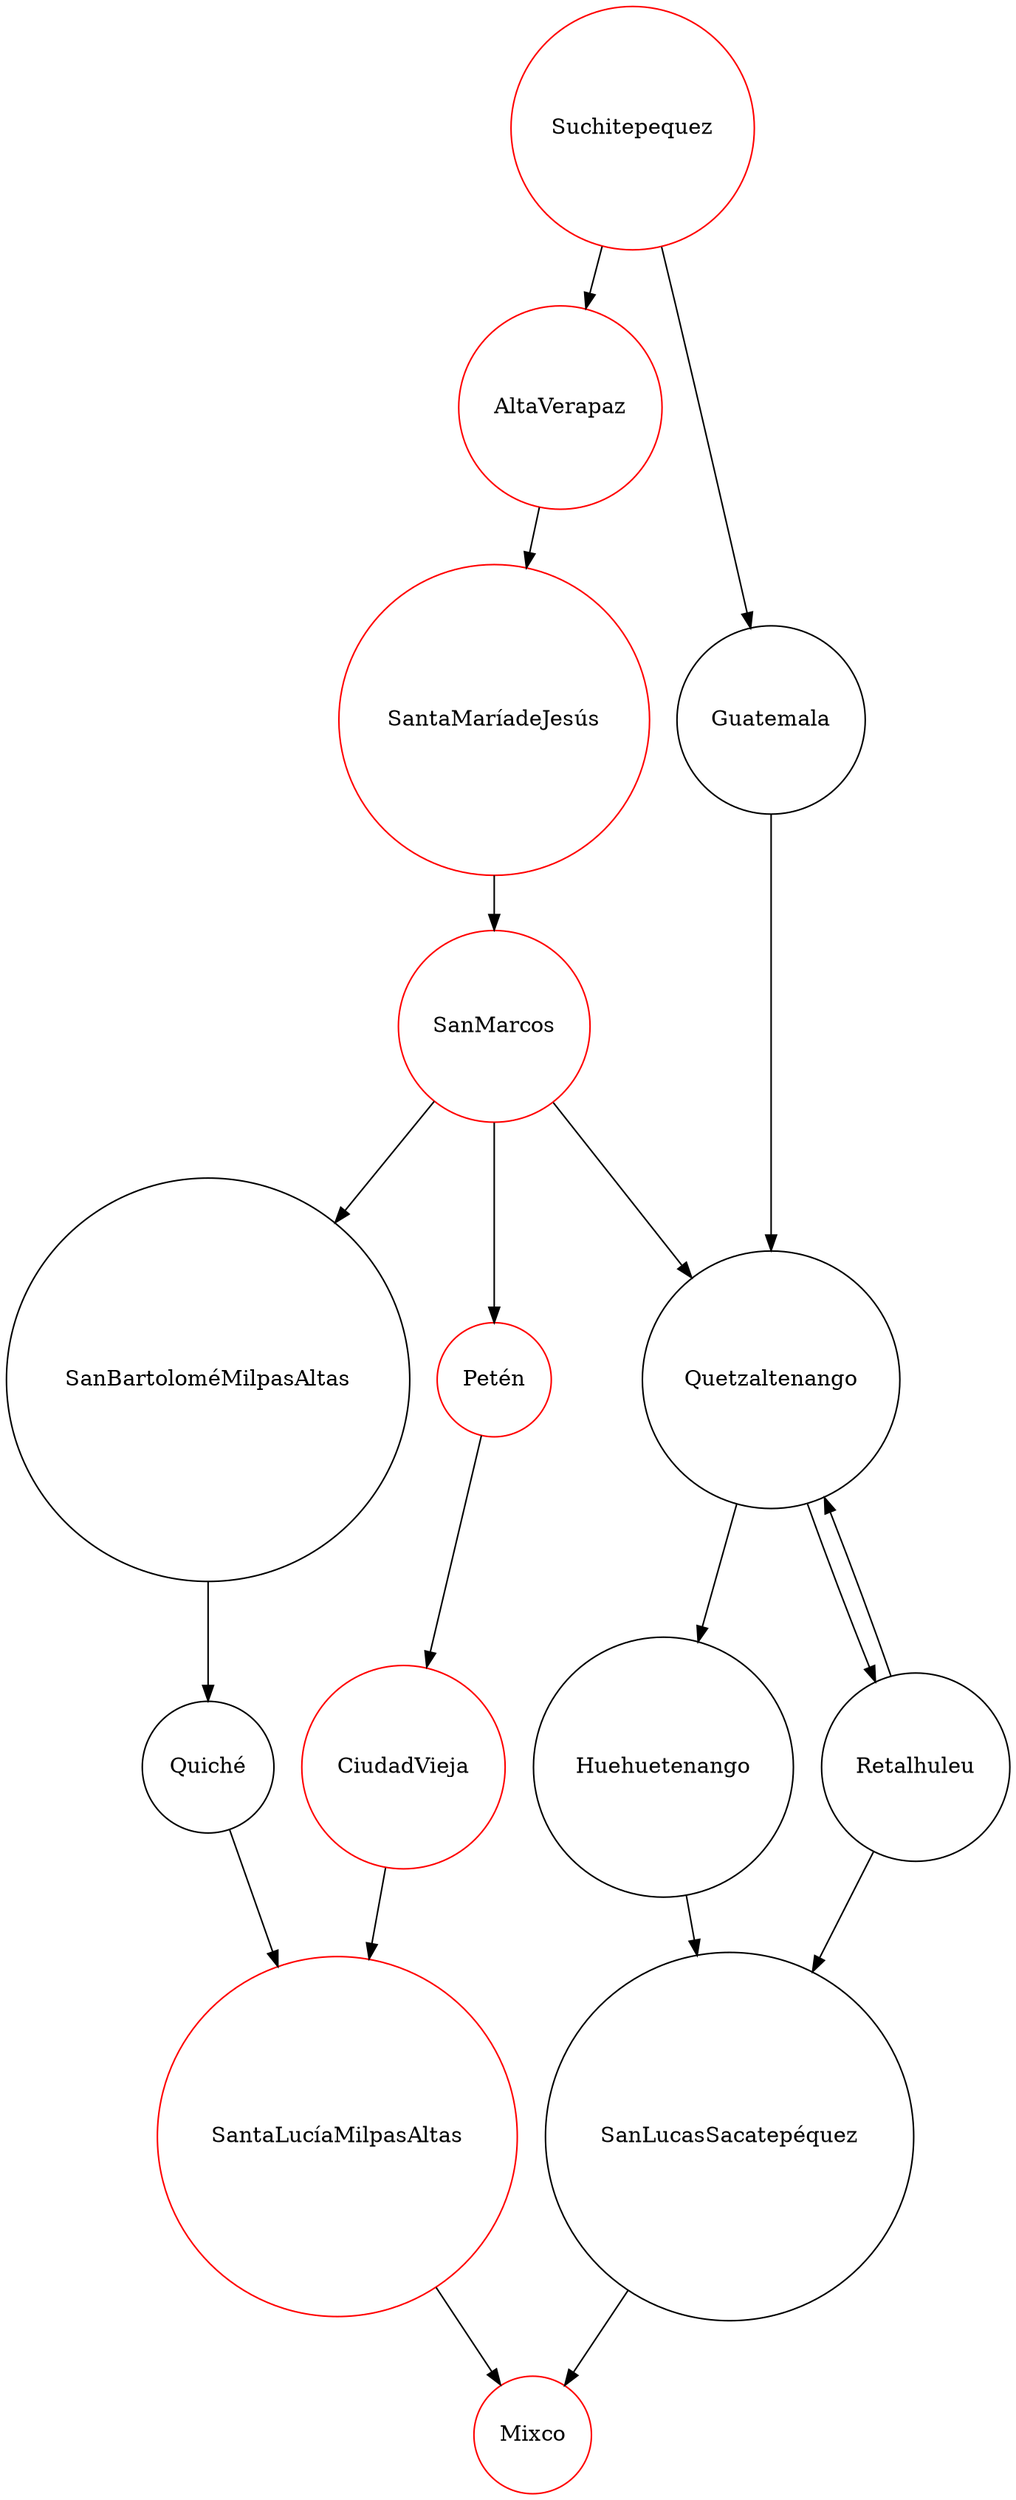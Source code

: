 digraph Grafo {
    size="60"
		node [shape = circle];
AltaVerapaz->SantaMaríadeJesús;
Mixco;
SantaLucíaMilpasAltas->Mixco;
Quiché->SantaLucíaMilpasAltas;
SanLucasSacatepéquez->Mixco;
Huehuetenango->SanLucasSacatepéquez;
SanBartoloméMilpasAltas->Quiché;
Guatemala->Quetzaltenango;
SanMarcos->Petén ,Quetzaltenango ,SanBartoloméMilpasAltas;
Retalhuleu->Quetzaltenango ,SanLucasSacatepéquez;
Quetzaltenango->Huehuetenango ,Retalhuleu;
CiudadVieja->SantaLucíaMilpasAltas;
Petén->CiudadVieja;
SantaMaríadeJesús->SanMarcos;
Suchitepequez->AltaVerapaz ,Guatemala;
Suchitepequez,AltaVerapaz,SantaMaríadeJesús,SanMarcos,Petén,CiudadVieja,SantaLucíaMilpasAltas,Mixco[color=red]
}